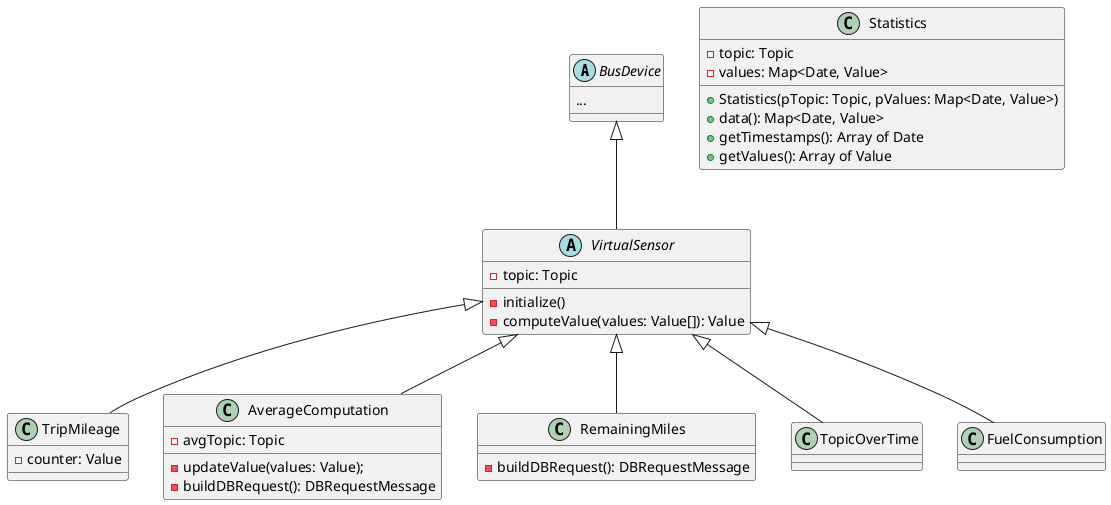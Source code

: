 Component diagram 2

@startuml

abstract class BusDevice {
	...
}

abstract class VirtualSensor {
	-topic: Topic
	-initialize()
	-computeValue(values: Value[]): Value
}

class TripMileage {
	-counter: Value
}

class AverageComputation {
	-avgTopic: Topic
	-updateValue(values: Value);
	-buildDBRequest(): DBRequestMessage
}

class RemainingMiles {
	-buildDBRequest(): DBRequestMessage
}

class Statistics {
	-topic: Topic
	-values: Map<Date, Value>
	+Statistics(pTopic: Topic, pValues: Map<Date, Value>)
	+data(): Map<Date, Value>
	+getTimestamps(): Array of Date
	+getValues(): Array of Value
}

VirtualSensor <|-- TopicOverTime
VirtualSensor <|-- FuelConsumption
VirtualSensor <|-- TripMileage
VirtualSensor <|-- AverageComputation
VirtualSensor <|-- RemainingMiles

BusDevice <|-- VirtualSensor

@enduml

